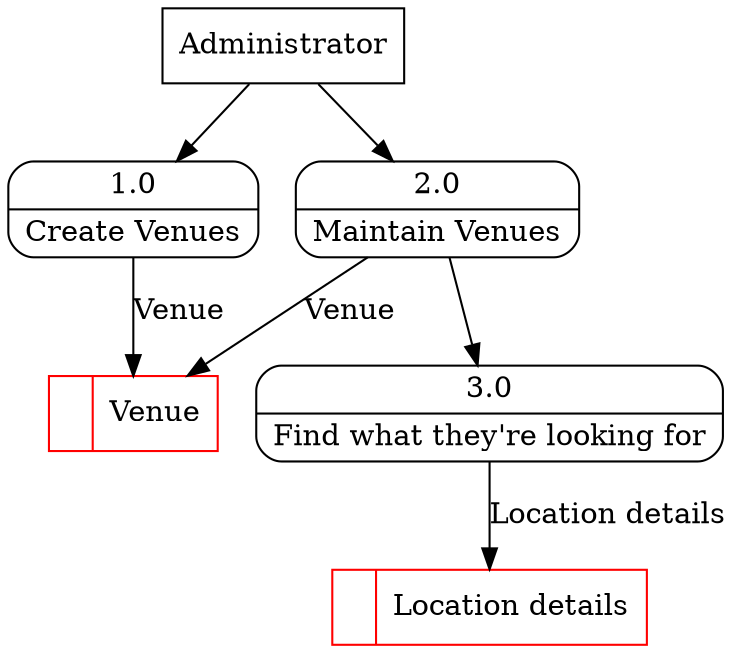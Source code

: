 digraph dfd2{ 
node[shape=record]
200 [label="<f0>  |<f1> Venue " color=red];
201 [label="Administrator" shape=box];
202 [label="{<f0> 1.0|<f1> Create Venues }" shape=Mrecord];
203 [label="{<f0> 2.0|<f1> Maintain Venues }" shape=Mrecord];
3 [label="{<f0> 3.0|<f1> Find what they're looking for }" shape=Mrecord];
203 -> 3
1001 [label="<f0>  |<f1> Location details " color=red];
3 -> 1001 [label="Location details"]
201 -> 202
201 -> 203
202 -> 200 [label="Venue"]
203 -> 200 [label="Venue"]
}